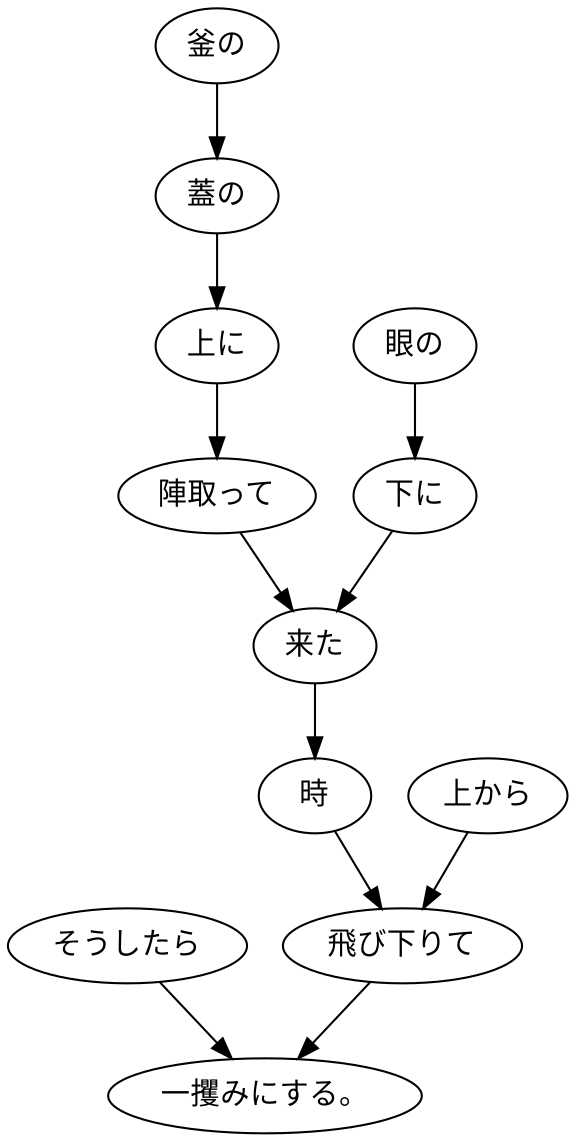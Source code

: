 digraph graph3252 {
	node0 [label="そうしたら"];
	node1 [label="釜の"];
	node2 [label="蓋の"];
	node3 [label="上に"];
	node4 [label="陣取って"];
	node5 [label="眼の"];
	node6 [label="下に"];
	node7 [label="来た"];
	node8 [label="時"];
	node9 [label="上から"];
	node10 [label="飛び下りて"];
	node11 [label="一攫みにする。"];
	node0 -> node11;
	node1 -> node2;
	node2 -> node3;
	node3 -> node4;
	node4 -> node7;
	node5 -> node6;
	node6 -> node7;
	node7 -> node8;
	node8 -> node10;
	node9 -> node10;
	node10 -> node11;
}
